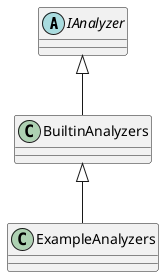 @startuml

abstract class IAnalyzer        
IAnalyzer <|-- BuiltinAnalyzers
BuiltinAnalyzers <|-- ExampleAnalyzers  

@enduml